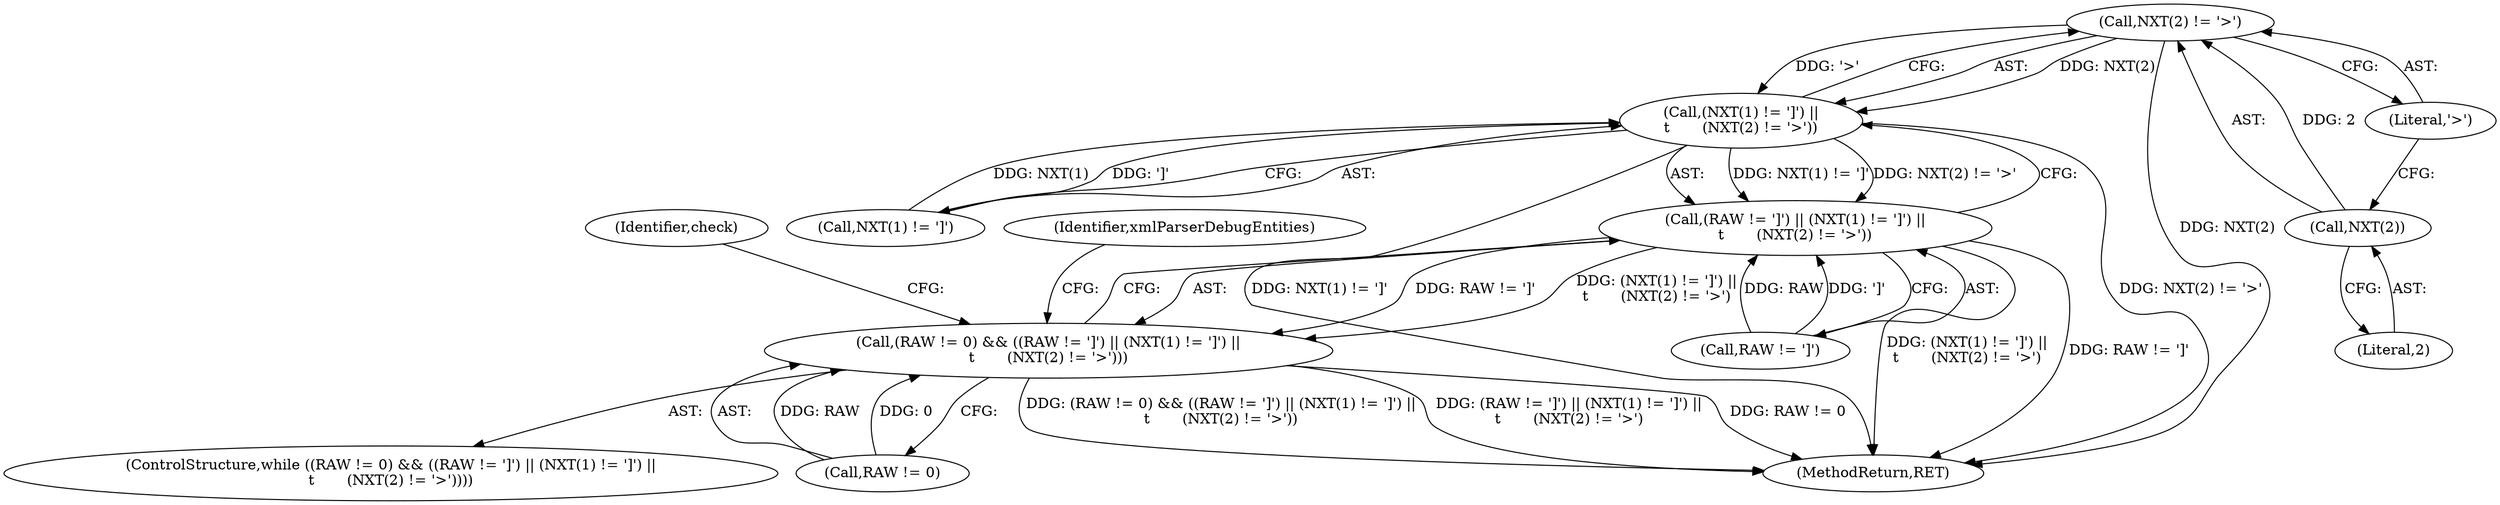 digraph "1_Chrome_d0947db40187f4708c58e64cbd6013faf9eddeed_10@del" {
"1000202" [label="(Call,NXT(2) != '>')"];
"1000203" [label="(Call,NXT(2))"];
"1000197" [label="(Call,(NXT(1) != ']') ||\n\t       (NXT(2) != '>'))"];
"1000193" [label="(Call,(RAW != ']') || (NXT(1) != ']') ||\n\t       (NXT(2) != '>'))"];
"1000189" [label="(Call,(RAW != 0) && ((RAW != ']') || (NXT(1) != ']') ||\n\t       (NXT(2) != '>')))"];
"1000209" [label="(Identifier,check)"];
"1000552" [label="(MethodReturn,RET)"];
"1000197" [label="(Call,(NXT(1) != ']') ||\n\t       (NXT(2) != '>'))"];
"1000204" [label="(Literal,2)"];
"1000193" [label="(Call,(RAW != ']') || (NXT(1) != ']') ||\n\t       (NXT(2) != '>'))"];
"1000205" [label="(Literal,'>')"];
"1000188" [label="(ControlStructure,while ((RAW != 0) && ((RAW != ']') || (NXT(1) != ']') ||\n\t       (NXT(2) != '>'))))"];
"1000190" [label="(Call,RAW != 0)"];
"1000284" [label="(Identifier,xmlParserDebugEntities)"];
"1000189" [label="(Call,(RAW != 0) && ((RAW != ']') || (NXT(1) != ']') ||\n\t       (NXT(2) != '>')))"];
"1000203" [label="(Call,NXT(2))"];
"1000198" [label="(Call,NXT(1) != ']')"];
"1000194" [label="(Call,RAW != ']')"];
"1000202" [label="(Call,NXT(2) != '>')"];
"1000202" -> "1000197"  [label="AST: "];
"1000202" -> "1000205"  [label="CFG: "];
"1000203" -> "1000202"  [label="AST: "];
"1000205" -> "1000202"  [label="AST: "];
"1000197" -> "1000202"  [label="CFG: "];
"1000202" -> "1000552"  [label="DDG: NXT(2)"];
"1000202" -> "1000197"  [label="DDG: NXT(2)"];
"1000202" -> "1000197"  [label="DDG: '>'"];
"1000203" -> "1000202"  [label="DDG: 2"];
"1000203" -> "1000204"  [label="CFG: "];
"1000204" -> "1000203"  [label="AST: "];
"1000205" -> "1000203"  [label="CFG: "];
"1000197" -> "1000193"  [label="AST: "];
"1000197" -> "1000198"  [label="CFG: "];
"1000198" -> "1000197"  [label="AST: "];
"1000193" -> "1000197"  [label="CFG: "];
"1000197" -> "1000552"  [label="DDG: NXT(1) != ']'"];
"1000197" -> "1000552"  [label="DDG: NXT(2) != '>'"];
"1000197" -> "1000193"  [label="DDG: NXT(1) != ']'"];
"1000197" -> "1000193"  [label="DDG: NXT(2) != '>'"];
"1000198" -> "1000197"  [label="DDG: NXT(1)"];
"1000198" -> "1000197"  [label="DDG: ']'"];
"1000193" -> "1000189"  [label="AST: "];
"1000193" -> "1000194"  [label="CFG: "];
"1000194" -> "1000193"  [label="AST: "];
"1000189" -> "1000193"  [label="CFG: "];
"1000193" -> "1000552"  [label="DDG: RAW != ']'"];
"1000193" -> "1000552"  [label="DDG: (NXT(1) != ']') ||\n\t       (NXT(2) != '>')"];
"1000193" -> "1000189"  [label="DDG: RAW != ']'"];
"1000193" -> "1000189"  [label="DDG: (NXT(1) != ']') ||\n\t       (NXT(2) != '>')"];
"1000194" -> "1000193"  [label="DDG: RAW"];
"1000194" -> "1000193"  [label="DDG: ']'"];
"1000189" -> "1000188"  [label="AST: "];
"1000189" -> "1000190"  [label="CFG: "];
"1000190" -> "1000189"  [label="AST: "];
"1000209" -> "1000189"  [label="CFG: "];
"1000284" -> "1000189"  [label="CFG: "];
"1000189" -> "1000552"  [label="DDG: RAW != 0"];
"1000189" -> "1000552"  [label="DDG: (RAW != 0) && ((RAW != ']') || (NXT(1) != ']') ||\n\t       (NXT(2) != '>'))"];
"1000189" -> "1000552"  [label="DDG: (RAW != ']') || (NXT(1) != ']') ||\n\t       (NXT(2) != '>')"];
"1000190" -> "1000189"  [label="DDG: RAW"];
"1000190" -> "1000189"  [label="DDG: 0"];
}
